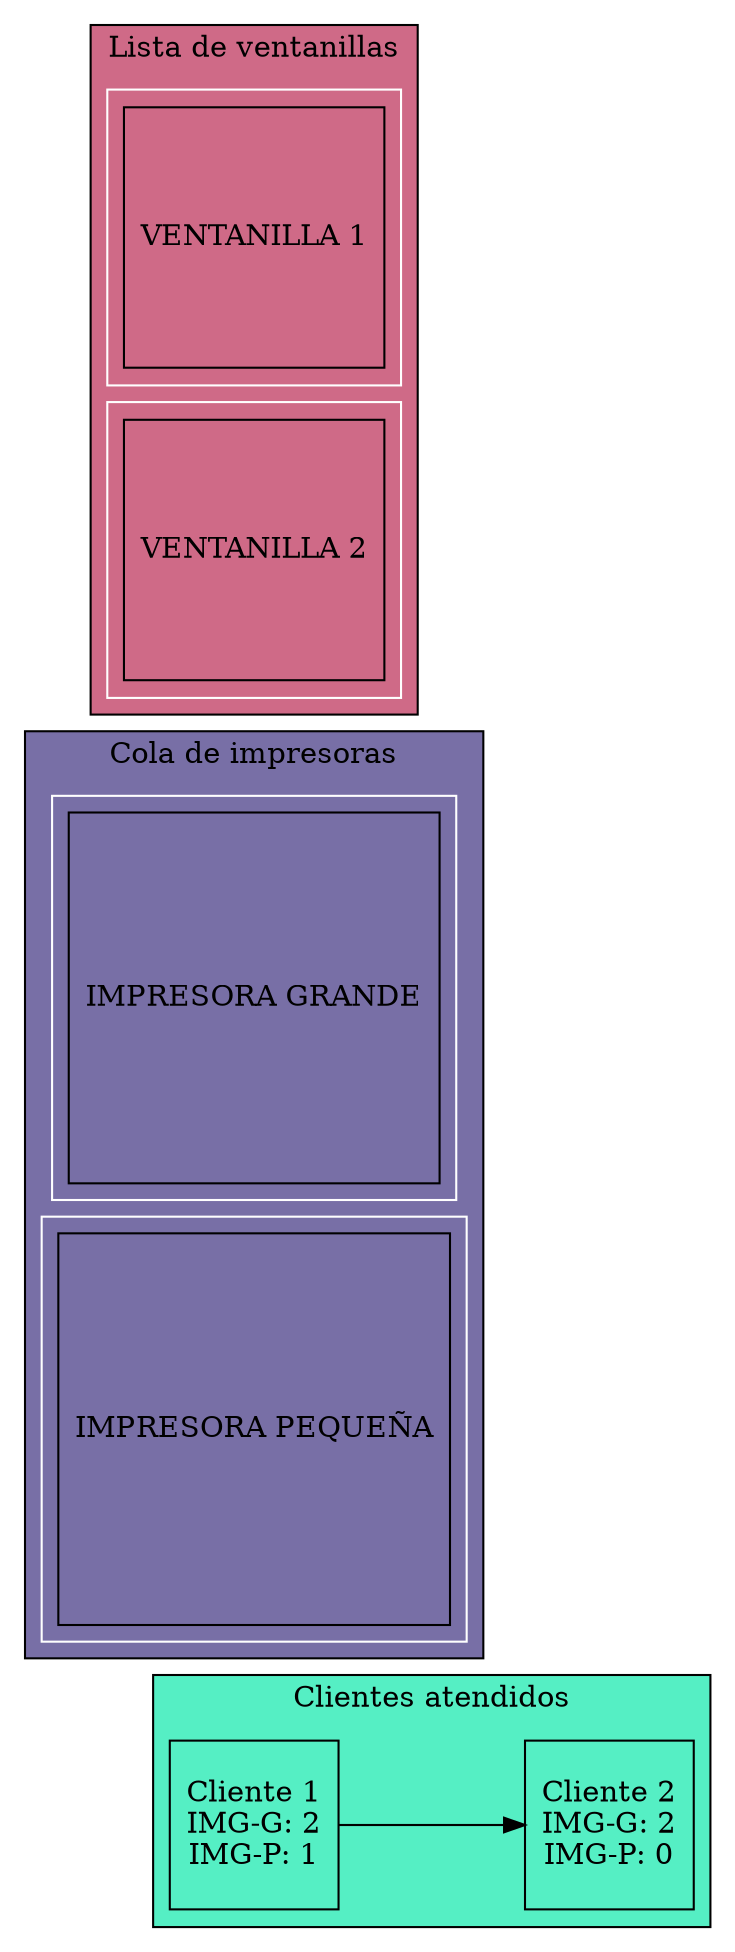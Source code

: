 digraph G {
rankdir=LR
subgraph cluster_5 {
label = "Clientes atendidos";
bgcolor="#55efc4"
node[shape=square]
Nodo5_1 [label="Cliente 1\nIMG-G: 2\nIMG-P: 1"];
Nodo5_2 [label="Cliente 2\nIMG-G: 2\nIMG-P: 0"];
Nodo5_1                    -> Nodo5_2                   
}
subgraph cluster_4 {
label = "Cola de impresoras";
bgcolor="#786fa6"
node[shape=square]
subgraph cluster_4_1 {
label = ""
color=white
Nodo4_1_1 [label="IMPRESORA GRANDE"];
}
subgraph cluster_4_2 {
label = ""
color=white
Nodo4_2_1 [label="IMPRESORA PEQUEÑA"];
}
}
subgraph cluster_3 {
label = "Lista de clientes en espera";
bgcolor="#63cdda"
node[shape=square]
}
subgraph cluster_2 {
label = "Lista de ventanillas";
bgcolor="#cf6a87";
node[shape=square]
subgraph cluster_2_1                   {
label = ""
color=white
Nodo2_1_1 [label="VENTANILLA 1"];
}
subgraph cluster_2_2                   {
label = ""
color=white
Nodo2_2_1 [label="VENTANILLA 2"];
}
}
subgraph cluster_1 {
label = "Cola de recepción";
bgcolor="#f7d794"
node[shape=square]
}
}
